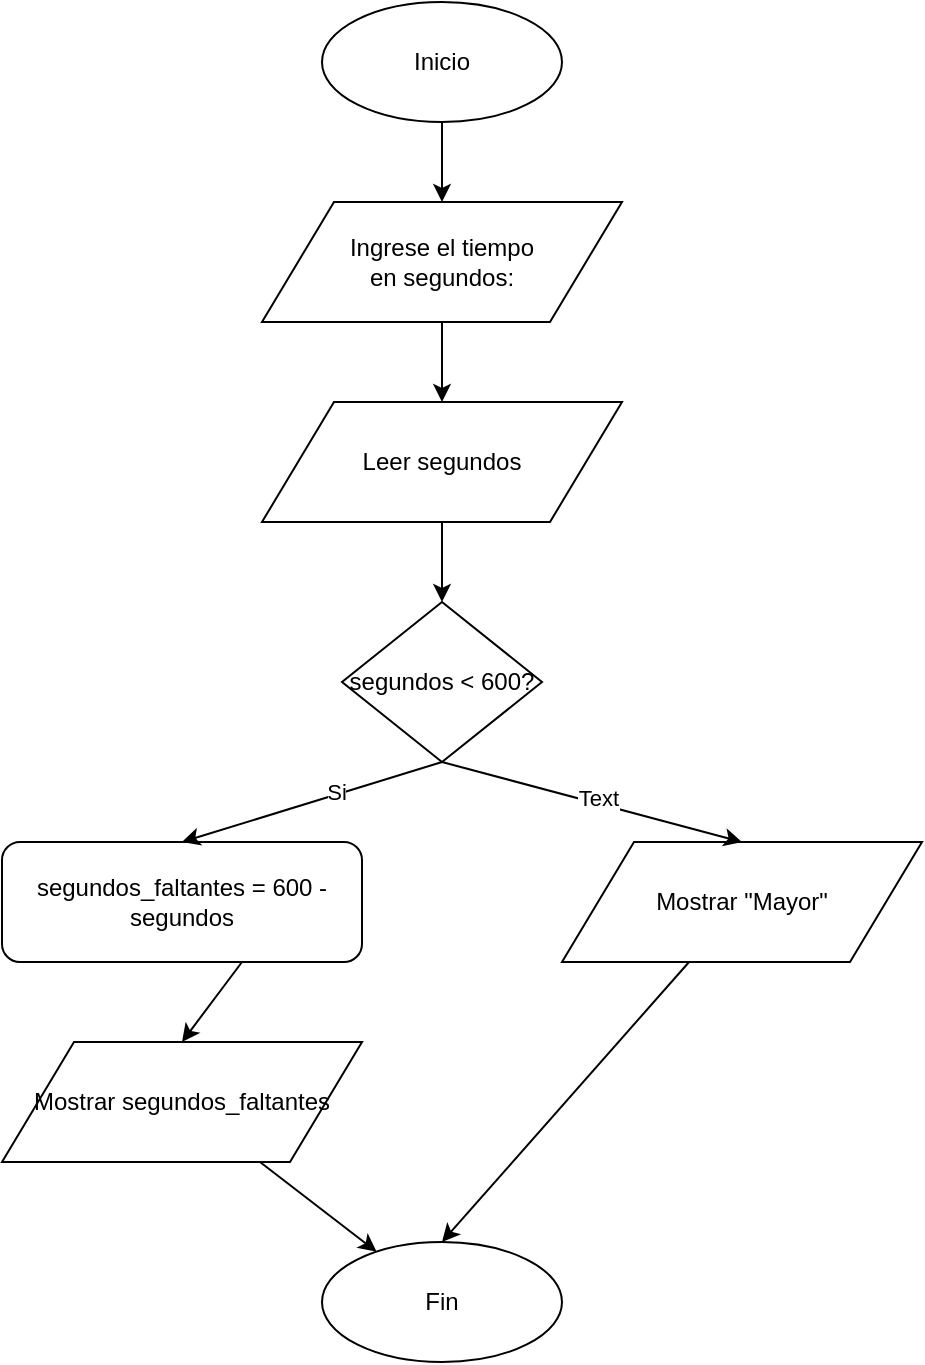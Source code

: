 <mxfile version="26.0.16">
  <diagram name="Página-1" id="your_diagram_id">
    <mxGraphModel dx="2614" dy="961" grid="1" gridSize="10" guides="1" tooltips="1" connect="1" arrows="1" fold="1" page="1" pageScale="1" pageWidth="827" pageHeight="1169" math="0" shadow="0">
      <root>
        <mxCell id="0" />
        <mxCell id="1" parent="0" />
        <mxCell id="2" value="Inicio" style="ellipse;whiteSpace=wrap;html=1;" parent="1" vertex="1">
          <mxGeometry x="360" y="40" width="120" height="60" as="geometry" />
        </mxCell>
        <mxCell id="3" value="Ingrese el tiempo&lt;div&gt;en segundos:&lt;/div&gt;" style="shape=parallelogram;perimeter=parallelogramPerimeter;whiteSpace=wrap;html=1;align=center;verticalAlign=middle;" parent="1" vertex="1">
          <mxGeometry x="330" y="140" width="180" height="60" as="geometry" />
        </mxCell>
        <mxCell id="4" value="Leer segundos" style="shape=parallelogram;perimeter=parallelogramPerimeter;whiteSpace=wrap;html=1;align=center;verticalAlign=middle;" parent="1" vertex="1">
          <mxGeometry x="330" y="240" width="180" height="60" as="geometry" />
        </mxCell>
        <mxCell id="5" value="segundos &lt; 600?" style="rhombus;whiteSpace=wrap;html=1;align=center;verticalAlign=middle;" parent="1" vertex="1">
          <mxGeometry x="370" y="340" width="100" height="80" as="geometry" />
        </mxCell>
        <mxCell id="6" value="segundos_faltantes = 600 - segundos" style="rounded=1;whiteSpace=wrap;html=1;align=center;verticalAlign=middle;" parent="1" vertex="1">
          <mxGeometry x="200" y="460" width="180" height="60" as="geometry" />
        </mxCell>
        <mxCell id="PIYpIz3xz8h_oCXspafJ-18" style="rounded=0;orthogonalLoop=1;jettySize=auto;html=1;" edge="1" parent="1" source="7" target="9">
          <mxGeometry relative="1" as="geometry" />
        </mxCell>
        <mxCell id="7" value="Mostrar segundos_faltantes" style="shape=parallelogram;perimeter=parallelogramPerimeter;whiteSpace=wrap;html=1;align=center;verticalAlign=middle;" parent="1" vertex="1">
          <mxGeometry x="200" y="560" width="180" height="60" as="geometry" />
        </mxCell>
        <mxCell id="8" value="Mostrar &quot;Mayor&quot;" style="shape=parallelogram;perimeter=parallelogramPerimeter;whiteSpace=wrap;html=1;align=center;verticalAlign=middle;" parent="1" vertex="1">
          <mxGeometry x="480" y="460" width="180" height="60" as="geometry" />
        </mxCell>
        <mxCell id="9" value="Fin" style="ellipse;whiteSpace=wrap;html=1;" parent="1" vertex="1">
          <mxGeometry x="360" y="660" width="120" height="60" as="geometry" />
        </mxCell>
        <mxCell id="10" value="" style="endArrow=classic;html=1;rounded=0;entryX=0.5;entryY=0;entryDx=0;entryDy=0;" parent="1" target="3" edge="1">
          <mxGeometry width="50" height="50" relative="1" as="geometry">
            <mxPoint x="420" y="100" as="sourcePoint" />
            <mxPoint x="470" y="50" as="targetPoint" />
          </mxGeometry>
        </mxCell>
        <mxCell id="11" value="" style="endArrow=classic;html=1;rounded=0;entryX=0.5;entryY=0;entryDx=0;entryDy=0;" parent="1" target="4" edge="1">
          <mxGeometry width="50" height="50" relative="1" as="geometry">
            <mxPoint x="420" y="200" as="sourcePoint" />
            <mxPoint x="470" y="150" as="targetPoint" />
          </mxGeometry>
        </mxCell>
        <mxCell id="12" value="" style="endArrow=classic;html=1;rounded=0;entryX=0.5;entryY=0;entryDx=0;entryDy=0;" parent="1" target="5" edge="1">
          <mxGeometry width="50" height="50" relative="1" as="geometry">
            <mxPoint x="420" y="300" as="sourcePoint" />
            <mxPoint x="470" y="250" as="targetPoint" />
          </mxGeometry>
        </mxCell>
        <mxCell id="13" value="Si" style="text;html=1;align=center;verticalAlign=middle;resizable=0;points=[];autosize=1;strokeColor=none;fillColor=none;" parent="1" vertex="1" edge="12">
          <mxGeometry x="390" y="420" width="30" height="20" as="geometry" />
        </mxCell>
        <mxCell id="14" value="No" style="text;html=1;align=center;verticalAlign=middle;resizable=0;points=[];autosize=1;strokeColor=none;fillColor=none;" parent="1" vertex="1" edge="12">
          <mxGeometry x="440" y="420" width="30" height="20" as="geometry" />
        </mxCell>
        <mxCell id="15" value="" style="endArrow=classic;html=1;rounded=0;entryX=0.5;entryY=0;entryDx=0;entryDy=0;" parent="1" target="6" edge="1">
          <mxGeometry width="50" height="50" relative="1" as="geometry">
            <mxPoint x="420" y="420" as="sourcePoint" />
            <mxPoint x="320" y="440" as="targetPoint" />
          </mxGeometry>
        </mxCell>
        <mxCell id="PIYpIz3xz8h_oCXspafJ-19" value="Si" style="edgeLabel;html=1;align=center;verticalAlign=middle;resizable=0;points=[];" vertex="1" connectable="0" parent="15">
          <mxGeometry x="-0.183" y="-2" relative="1" as="geometry">
            <mxPoint as="offset" />
          </mxGeometry>
        </mxCell>
        <mxCell id="16" value="" style="endArrow=classic;html=1;rounded=0;entryX=0.5;entryY=0;entryDx=0;entryDy=0;" parent="1" target="7" edge="1">
          <mxGeometry width="50" height="50" relative="1" as="geometry">
            <mxPoint x="320" y="520" as="sourcePoint" />
            <mxPoint x="320" y="470" as="targetPoint" />
          </mxGeometry>
        </mxCell>
        <mxCell id="17" value="" style="endArrow=classic;html=1;rounded=0;entryX=0.5;entryY=0;entryDx=0;entryDy=0;" parent="1" target="8" edge="1">
          <mxGeometry width="50" height="50" relative="1" as="geometry">
            <mxPoint x="420" y="420" as="sourcePoint" />
            <mxPoint x="520" y="440" as="targetPoint" />
          </mxGeometry>
        </mxCell>
        <mxCell id="PIYpIz3xz8h_oCXspafJ-20" value="Text" style="edgeLabel;html=1;align=center;verticalAlign=middle;resizable=0;points=[];" vertex="1" connectable="0" parent="17">
          <mxGeometry x="0.033" y="3" relative="1" as="geometry">
            <mxPoint as="offset" />
          </mxGeometry>
        </mxCell>
        <mxCell id="18" value="" style="endArrow=classic;html=1;rounded=0;entryX=0.5;entryY=0;entryDx=0;entryDy=0;" parent="1" target="9" edge="1" source="8">
          <mxGeometry width="50" height="50" relative="1" as="geometry">
            <mxPoint x="420" y="620" as="sourcePoint" />
            <mxPoint x="470" y="570" as="targetPoint" />
          </mxGeometry>
        </mxCell>
      </root>
    </mxGraphModel>
  </diagram>
</mxfile>
